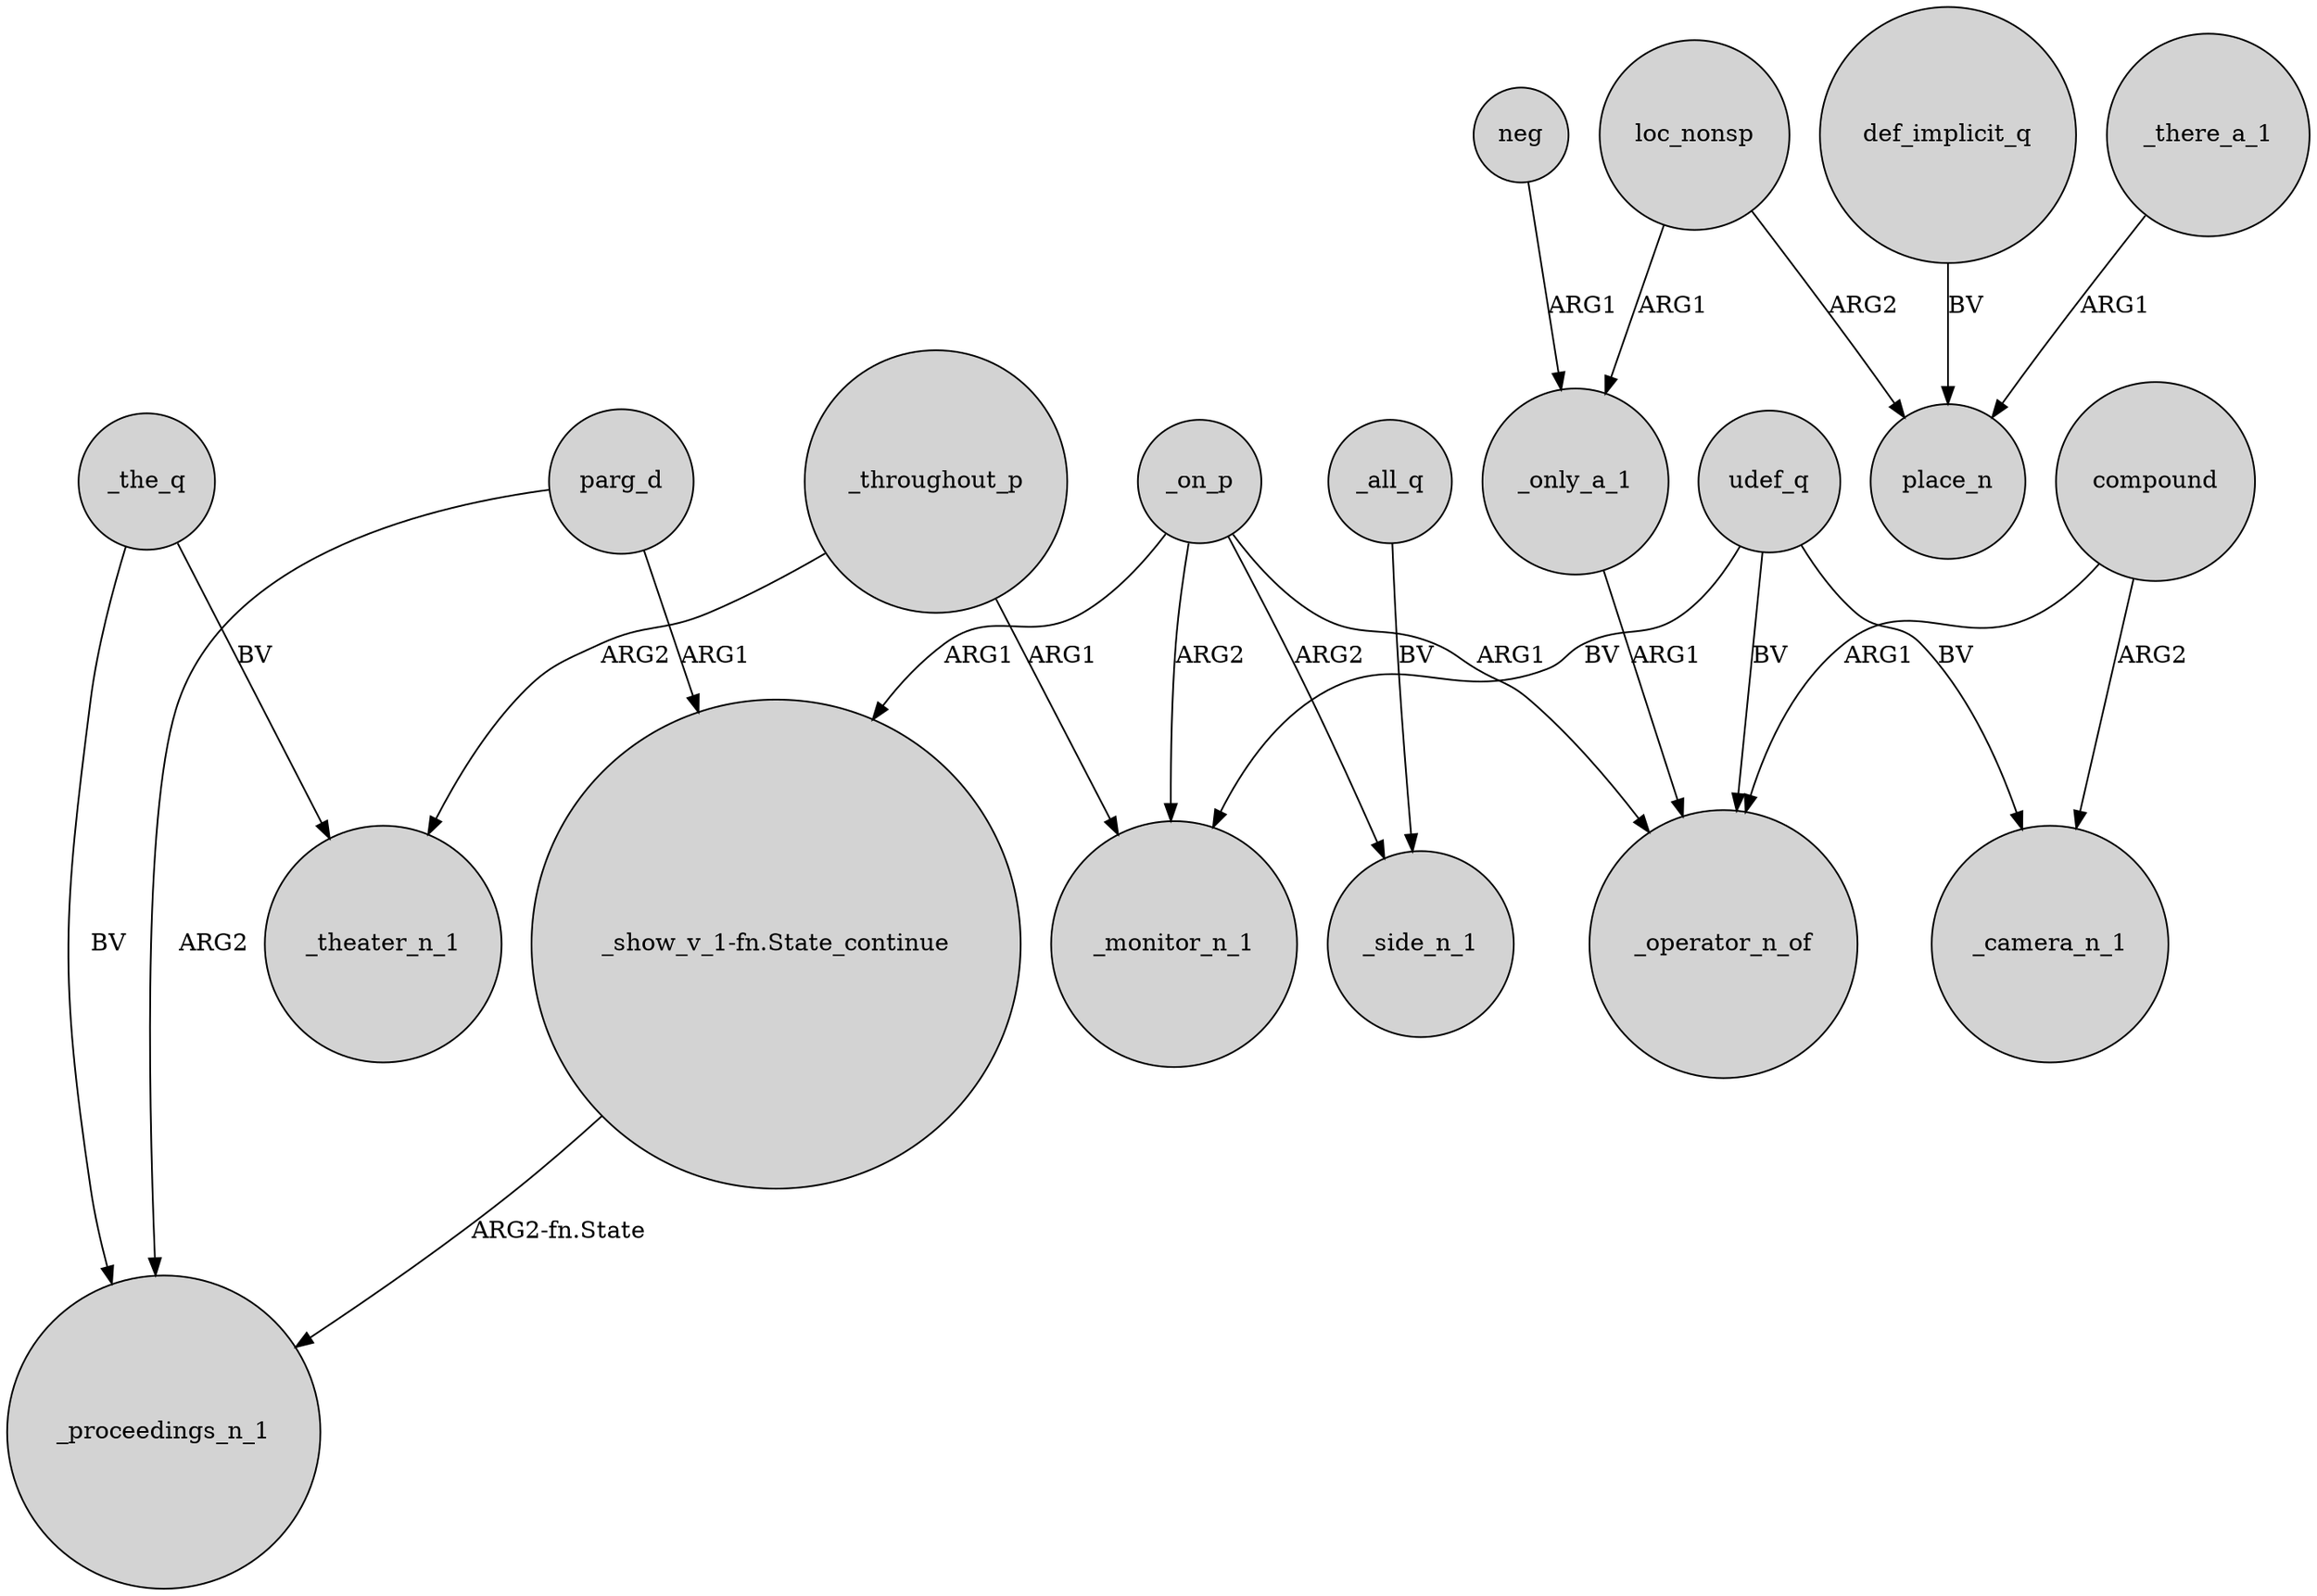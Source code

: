 digraph {
	node [shape=circle style=filled]
	_throughout_p -> _monitor_n_1 [label=ARG1]
	compound -> _camera_n_1 [label=ARG2]
	def_implicit_q -> place_n [label=BV]
	_there_a_1 -> place_n [label=ARG1]
	loc_nonsp -> _only_a_1 [label=ARG1]
	"_show_v_1-fn.State_continue" -> _proceedings_n_1 [label="ARG2-fn.State"]
	_the_q -> _proceedings_n_1 [label=BV]
	neg -> _only_a_1 [label=ARG1]
	parg_d -> "_show_v_1-fn.State_continue" [label=ARG1]
	parg_d -> _proceedings_n_1 [label=ARG2]
	_the_q -> _theater_n_1 [label=BV]
	_on_p -> "_show_v_1-fn.State_continue" [label=ARG1]
	_on_p -> _operator_n_of [label=ARG1]
	_all_q -> _side_n_1 [label=BV]
	udef_q -> _monitor_n_1 [label=BV]
	_only_a_1 -> _operator_n_of [label=ARG1]
	_throughout_p -> _theater_n_1 [label=ARG2]
	loc_nonsp -> place_n [label=ARG2]
	udef_q -> _camera_n_1 [label=BV]
	_on_p -> _side_n_1 [label=ARG2]
	udef_q -> _operator_n_of [label=BV]
	compound -> _operator_n_of [label=ARG1]
	_on_p -> _monitor_n_1 [label=ARG2]
}
